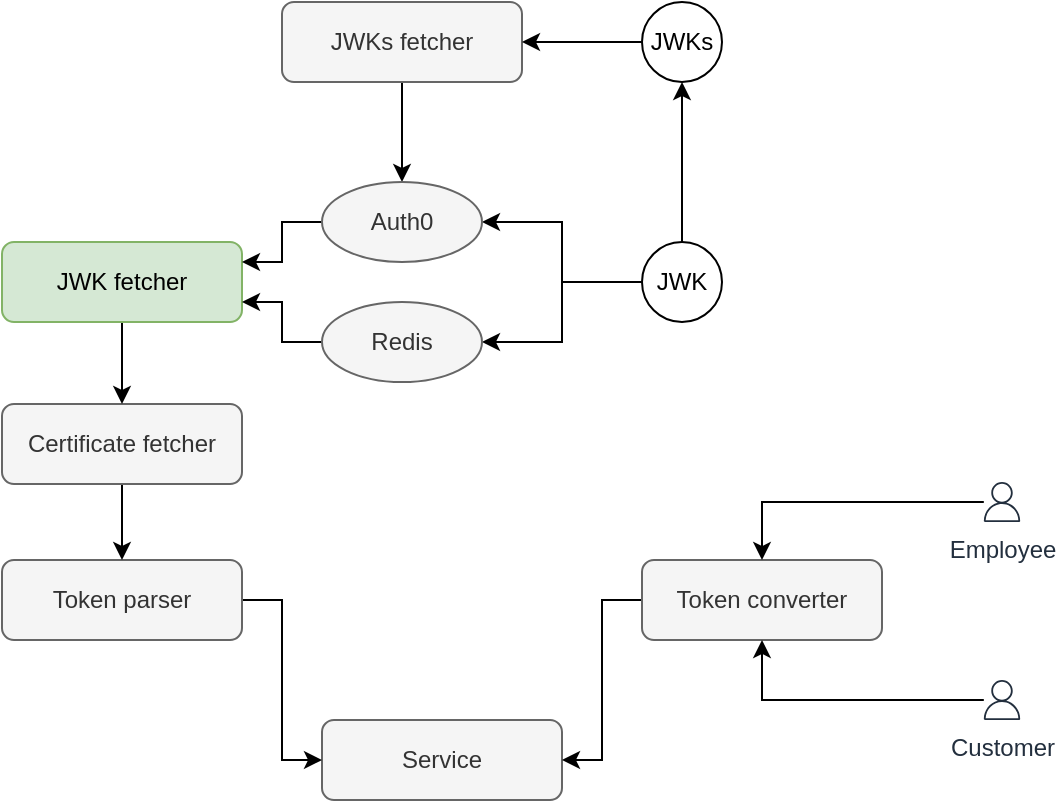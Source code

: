 <mxfile version="14.9.6" type="device"><diagram id="NA3BGRkKSaYHfW0H5wLl" name="Page-1"><mxGraphModel dx="946" dy="725" grid="1" gridSize="10" guides="1" tooltips="1" connect="1" arrows="1" fold="1" page="1" pageScale="1" pageWidth="1169" pageHeight="827" math="0" shadow="0"><root><mxCell id="0"/><mxCell id="1" parent="0"/><mxCell id="g0z2vgfBwU3ImpQ7Otxw-2" value="Service" style="rounded=1;whiteSpace=wrap;html=1;fillColor=#f5f5f5;strokeColor=#666666;fontColor=#333333;" parent="1" vertex="1"><mxGeometry x="560" y="559" width="120" height="40" as="geometry"/></mxCell><mxCell id="g0z2vgfBwU3ImpQ7Otxw-16" style="edgeStyle=orthogonalEdgeStyle;rounded=0;orthogonalLoop=1;jettySize=auto;html=1;entryX=1;entryY=0.5;entryDx=0;entryDy=0;" parent="1" source="g0z2vgfBwU3ImpQ7Otxw-3" target="g0z2vgfBwU3ImpQ7Otxw-2" edge="1"><mxGeometry relative="1" as="geometry"/></mxCell><mxCell id="g0z2vgfBwU3ImpQ7Otxw-3" value="Token converter" style="rounded=1;whiteSpace=wrap;html=1;fillColor=#f5f5f5;strokeColor=#666666;fontColor=#333333;" parent="1" vertex="1"><mxGeometry x="720" y="479" width="120" height="40" as="geometry"/></mxCell><mxCell id="g0z2vgfBwU3ImpQ7Otxw-15" style="edgeStyle=orthogonalEdgeStyle;rounded=0;orthogonalLoop=1;jettySize=auto;html=1;entryX=0;entryY=0.5;entryDx=0;entryDy=0;" parent="1" source="g0z2vgfBwU3ImpQ7Otxw-4" target="g0z2vgfBwU3ImpQ7Otxw-2" edge="1"><mxGeometry relative="1" as="geometry"/></mxCell><mxCell id="g0z2vgfBwU3ImpQ7Otxw-4" value="Token parser" style="rounded=1;whiteSpace=wrap;html=1;fillColor=#f5f5f5;strokeColor=#666666;fontColor=#333333;" parent="1" vertex="1"><mxGeometry x="400" y="479" width="120" height="40" as="geometry"/></mxCell><mxCell id="uwjyA9hmwQiABZOc349i-1" style="edgeStyle=orthogonalEdgeStyle;rounded=0;orthogonalLoop=1;jettySize=auto;html=1;exitX=0.5;exitY=1;exitDx=0;exitDy=0;entryX=0.5;entryY=0;entryDx=0;entryDy=0;" edge="1" parent="1" source="g0z2vgfBwU3ImpQ7Otxw-6" target="g0z2vgfBwU3ImpQ7Otxw-4"><mxGeometry relative="1" as="geometry"/></mxCell><mxCell id="g0z2vgfBwU3ImpQ7Otxw-6" value="Certificate fetcher" style="rounded=1;whiteSpace=wrap;html=1;fillColor=#f5f5f5;strokeColor=#666666;fontColor=#333333;" parent="1" vertex="1"><mxGeometry x="400" y="401" width="120" height="40" as="geometry"/></mxCell><mxCell id="g0z2vgfBwU3ImpQ7Otxw-19" style="edgeStyle=orthogonalEdgeStyle;rounded=0;orthogonalLoop=1;jettySize=auto;html=1;entryX=0.5;entryY=0;entryDx=0;entryDy=0;" parent="1" source="g0z2vgfBwU3ImpQ7Otxw-7" target="g0z2vgfBwU3ImpQ7Otxw-6" edge="1"><mxGeometry relative="1" as="geometry"/></mxCell><mxCell id="g0z2vgfBwU3ImpQ7Otxw-7" value="JWK fetcher" style="rounded=1;whiteSpace=wrap;html=1;fillColor=#d5e8d4;strokeColor=#82b366;" parent="1" vertex="1"><mxGeometry x="400" y="320" width="120" height="40" as="geometry"/></mxCell><mxCell id="g0z2vgfBwU3ImpQ7Otxw-46" style="edgeStyle=orthogonalEdgeStyle;rounded=0;orthogonalLoop=1;jettySize=auto;html=1;entryX=0.5;entryY=0;entryDx=0;entryDy=0;" parent="1" source="g0z2vgfBwU3ImpQ7Otxw-8" target="g0z2vgfBwU3ImpQ7Otxw-36" edge="1"><mxGeometry relative="1" as="geometry"/></mxCell><mxCell id="g0z2vgfBwU3ImpQ7Otxw-8" value="JWKs fetcher" style="rounded=1;whiteSpace=wrap;html=1;fillColor=#f5f5f5;strokeColor=#666666;fontColor=#333333;" parent="1" vertex="1"><mxGeometry x="540" y="200" width="120" height="40" as="geometry"/></mxCell><mxCell id="g0z2vgfBwU3ImpQ7Otxw-34" style="edgeStyle=orthogonalEdgeStyle;rounded=0;orthogonalLoop=1;jettySize=auto;html=1;entryX=0.5;entryY=1;entryDx=0;entryDy=0;" parent="1" source="g0z2vgfBwU3ImpQ7Otxw-9" target="g0z2vgfBwU3ImpQ7Otxw-3" edge="1"><mxGeometry relative="1" as="geometry"/></mxCell><mxCell id="g0z2vgfBwU3ImpQ7Otxw-9" value="Customer" style="outlineConnect=0;fontColor=#232F3E;gradientColor=none;fillColor=#232F3E;strokeColor=none;dashed=0;verticalLabelPosition=bottom;verticalAlign=top;align=center;html=1;fontSize=12;fontStyle=0;aspect=fixed;pointerEvents=1;shape=mxgraph.aws4.user;" parent="1" vertex="1"><mxGeometry x="890" y="539" width="20" height="20" as="geometry"/></mxCell><mxCell id="g0z2vgfBwU3ImpQ7Otxw-33" style="edgeStyle=orthogonalEdgeStyle;rounded=0;orthogonalLoop=1;jettySize=auto;html=1;entryX=0.5;entryY=0;entryDx=0;entryDy=0;" parent="1" source="g0z2vgfBwU3ImpQ7Otxw-11" target="g0z2vgfBwU3ImpQ7Otxw-3" edge="1"><mxGeometry relative="1" as="geometry"/></mxCell><mxCell id="g0z2vgfBwU3ImpQ7Otxw-11" value="Employee" style="outlineConnect=0;fontColor=#232F3E;gradientColor=none;fillColor=#232F3E;strokeColor=none;dashed=0;verticalLabelPosition=bottom;verticalAlign=top;align=center;html=1;fontSize=12;fontStyle=0;aspect=fixed;pointerEvents=1;shape=mxgraph.aws4.user;" parent="1" vertex="1"><mxGeometry x="890" y="440" width="20" height="20" as="geometry"/></mxCell><mxCell id="g0z2vgfBwU3ImpQ7Otxw-48" style="edgeStyle=orthogonalEdgeStyle;rounded=0;orthogonalLoop=1;jettySize=auto;html=1;entryX=1;entryY=0.5;entryDx=0;entryDy=0;" parent="1" source="g0z2vgfBwU3ImpQ7Otxw-23" target="g0z2vgfBwU3ImpQ7Otxw-8" edge="1"><mxGeometry relative="1" as="geometry"/></mxCell><mxCell id="g0z2vgfBwU3ImpQ7Otxw-23" value="JWKs" style="ellipse;whiteSpace=wrap;html=1;aspect=fixed;" parent="1" vertex="1"><mxGeometry x="720" y="200" width="40" height="40" as="geometry"/></mxCell><mxCell id="g0z2vgfBwU3ImpQ7Otxw-47" style="edgeStyle=orthogonalEdgeStyle;rounded=0;orthogonalLoop=1;jettySize=auto;html=1;entryX=0.5;entryY=1;entryDx=0;entryDy=0;" parent="1" source="g0z2vgfBwU3ImpQ7Otxw-25" target="g0z2vgfBwU3ImpQ7Otxw-23" edge="1"><mxGeometry relative="1" as="geometry"/></mxCell><mxCell id="g0z2vgfBwU3ImpQ7Otxw-49" style="edgeStyle=orthogonalEdgeStyle;rounded=0;orthogonalLoop=1;jettySize=auto;html=1;entryX=1;entryY=0.5;entryDx=0;entryDy=0;" parent="1" source="g0z2vgfBwU3ImpQ7Otxw-25" target="g0z2vgfBwU3ImpQ7Otxw-36" edge="1"><mxGeometry relative="1" as="geometry"/></mxCell><mxCell id="g0z2vgfBwU3ImpQ7Otxw-50" style="edgeStyle=orthogonalEdgeStyle;rounded=0;orthogonalLoop=1;jettySize=auto;html=1;entryX=1;entryY=0.5;entryDx=0;entryDy=0;" parent="1" source="g0z2vgfBwU3ImpQ7Otxw-25" target="g0z2vgfBwU3ImpQ7Otxw-37" edge="1"><mxGeometry relative="1" as="geometry"/></mxCell><mxCell id="g0z2vgfBwU3ImpQ7Otxw-25" value="JWK" style="ellipse;whiteSpace=wrap;html=1;aspect=fixed;" parent="1" vertex="1"><mxGeometry x="720" y="320" width="40" height="40" as="geometry"/></mxCell><mxCell id="g0z2vgfBwU3ImpQ7Otxw-42" style="edgeStyle=orthogonalEdgeStyle;rounded=0;orthogonalLoop=1;jettySize=auto;html=1;entryX=1;entryY=0.25;entryDx=0;entryDy=0;" parent="1" source="g0z2vgfBwU3ImpQ7Otxw-36" target="g0z2vgfBwU3ImpQ7Otxw-7" edge="1"><mxGeometry relative="1" as="geometry"/></mxCell><mxCell id="g0z2vgfBwU3ImpQ7Otxw-36" value="Auth0" style="ellipse;whiteSpace=wrap;html=1;fillColor=#f5f5f5;strokeColor=#666666;fontColor=#333333;" parent="1" vertex="1"><mxGeometry x="560" y="290" width="80" height="40" as="geometry"/></mxCell><mxCell id="g0z2vgfBwU3ImpQ7Otxw-41" style="edgeStyle=orthogonalEdgeStyle;rounded=0;orthogonalLoop=1;jettySize=auto;html=1;entryX=1;entryY=0.75;entryDx=0;entryDy=0;" parent="1" source="g0z2vgfBwU3ImpQ7Otxw-37" target="g0z2vgfBwU3ImpQ7Otxw-7" edge="1"><mxGeometry relative="1" as="geometry"/></mxCell><mxCell id="g0z2vgfBwU3ImpQ7Otxw-37" value="Redis" style="ellipse;whiteSpace=wrap;html=1;fillColor=#f5f5f5;strokeColor=#666666;fontColor=#333333;" parent="1" vertex="1"><mxGeometry x="560" y="350" width="80" height="40" as="geometry"/></mxCell></root></mxGraphModel></diagram></mxfile>